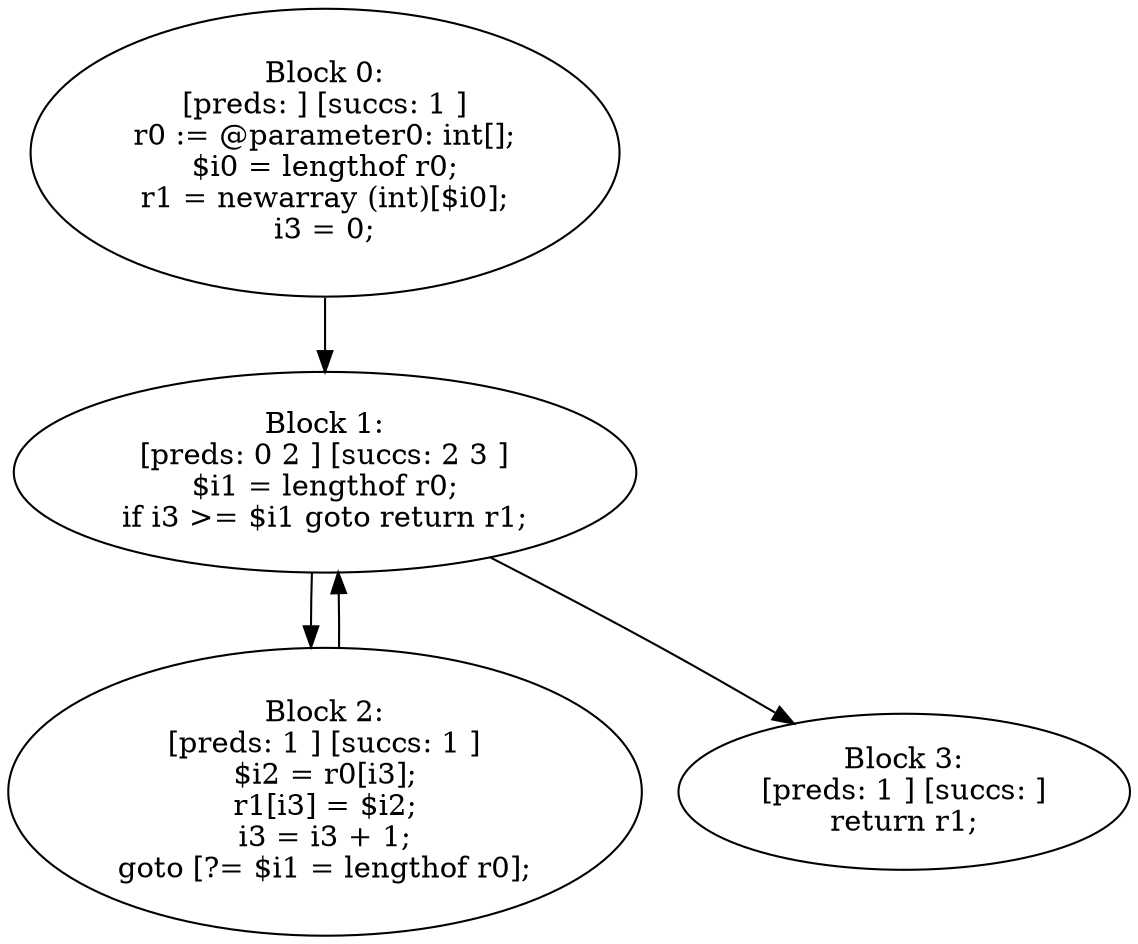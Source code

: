 digraph "unitGraph" {
    "Block 0:
[preds: ] [succs: 1 ]
r0 := @parameter0: int[];
$i0 = lengthof r0;
r1 = newarray (int)[$i0];
i3 = 0;
"
    "Block 1:
[preds: 0 2 ] [succs: 2 3 ]
$i1 = lengthof r0;
if i3 >= $i1 goto return r1;
"
    "Block 2:
[preds: 1 ] [succs: 1 ]
$i2 = r0[i3];
r1[i3] = $i2;
i3 = i3 + 1;
goto [?= $i1 = lengthof r0];
"
    "Block 3:
[preds: 1 ] [succs: ]
return r1;
"
    "Block 0:
[preds: ] [succs: 1 ]
r0 := @parameter0: int[];
$i0 = lengthof r0;
r1 = newarray (int)[$i0];
i3 = 0;
"->"Block 1:
[preds: 0 2 ] [succs: 2 3 ]
$i1 = lengthof r0;
if i3 >= $i1 goto return r1;
";
    "Block 1:
[preds: 0 2 ] [succs: 2 3 ]
$i1 = lengthof r0;
if i3 >= $i1 goto return r1;
"->"Block 2:
[preds: 1 ] [succs: 1 ]
$i2 = r0[i3];
r1[i3] = $i2;
i3 = i3 + 1;
goto [?= $i1 = lengthof r0];
";
    "Block 1:
[preds: 0 2 ] [succs: 2 3 ]
$i1 = lengthof r0;
if i3 >= $i1 goto return r1;
"->"Block 3:
[preds: 1 ] [succs: ]
return r1;
";
    "Block 2:
[preds: 1 ] [succs: 1 ]
$i2 = r0[i3];
r1[i3] = $i2;
i3 = i3 + 1;
goto [?= $i1 = lengthof r0];
"->"Block 1:
[preds: 0 2 ] [succs: 2 3 ]
$i1 = lengthof r0;
if i3 >= $i1 goto return r1;
";
}
